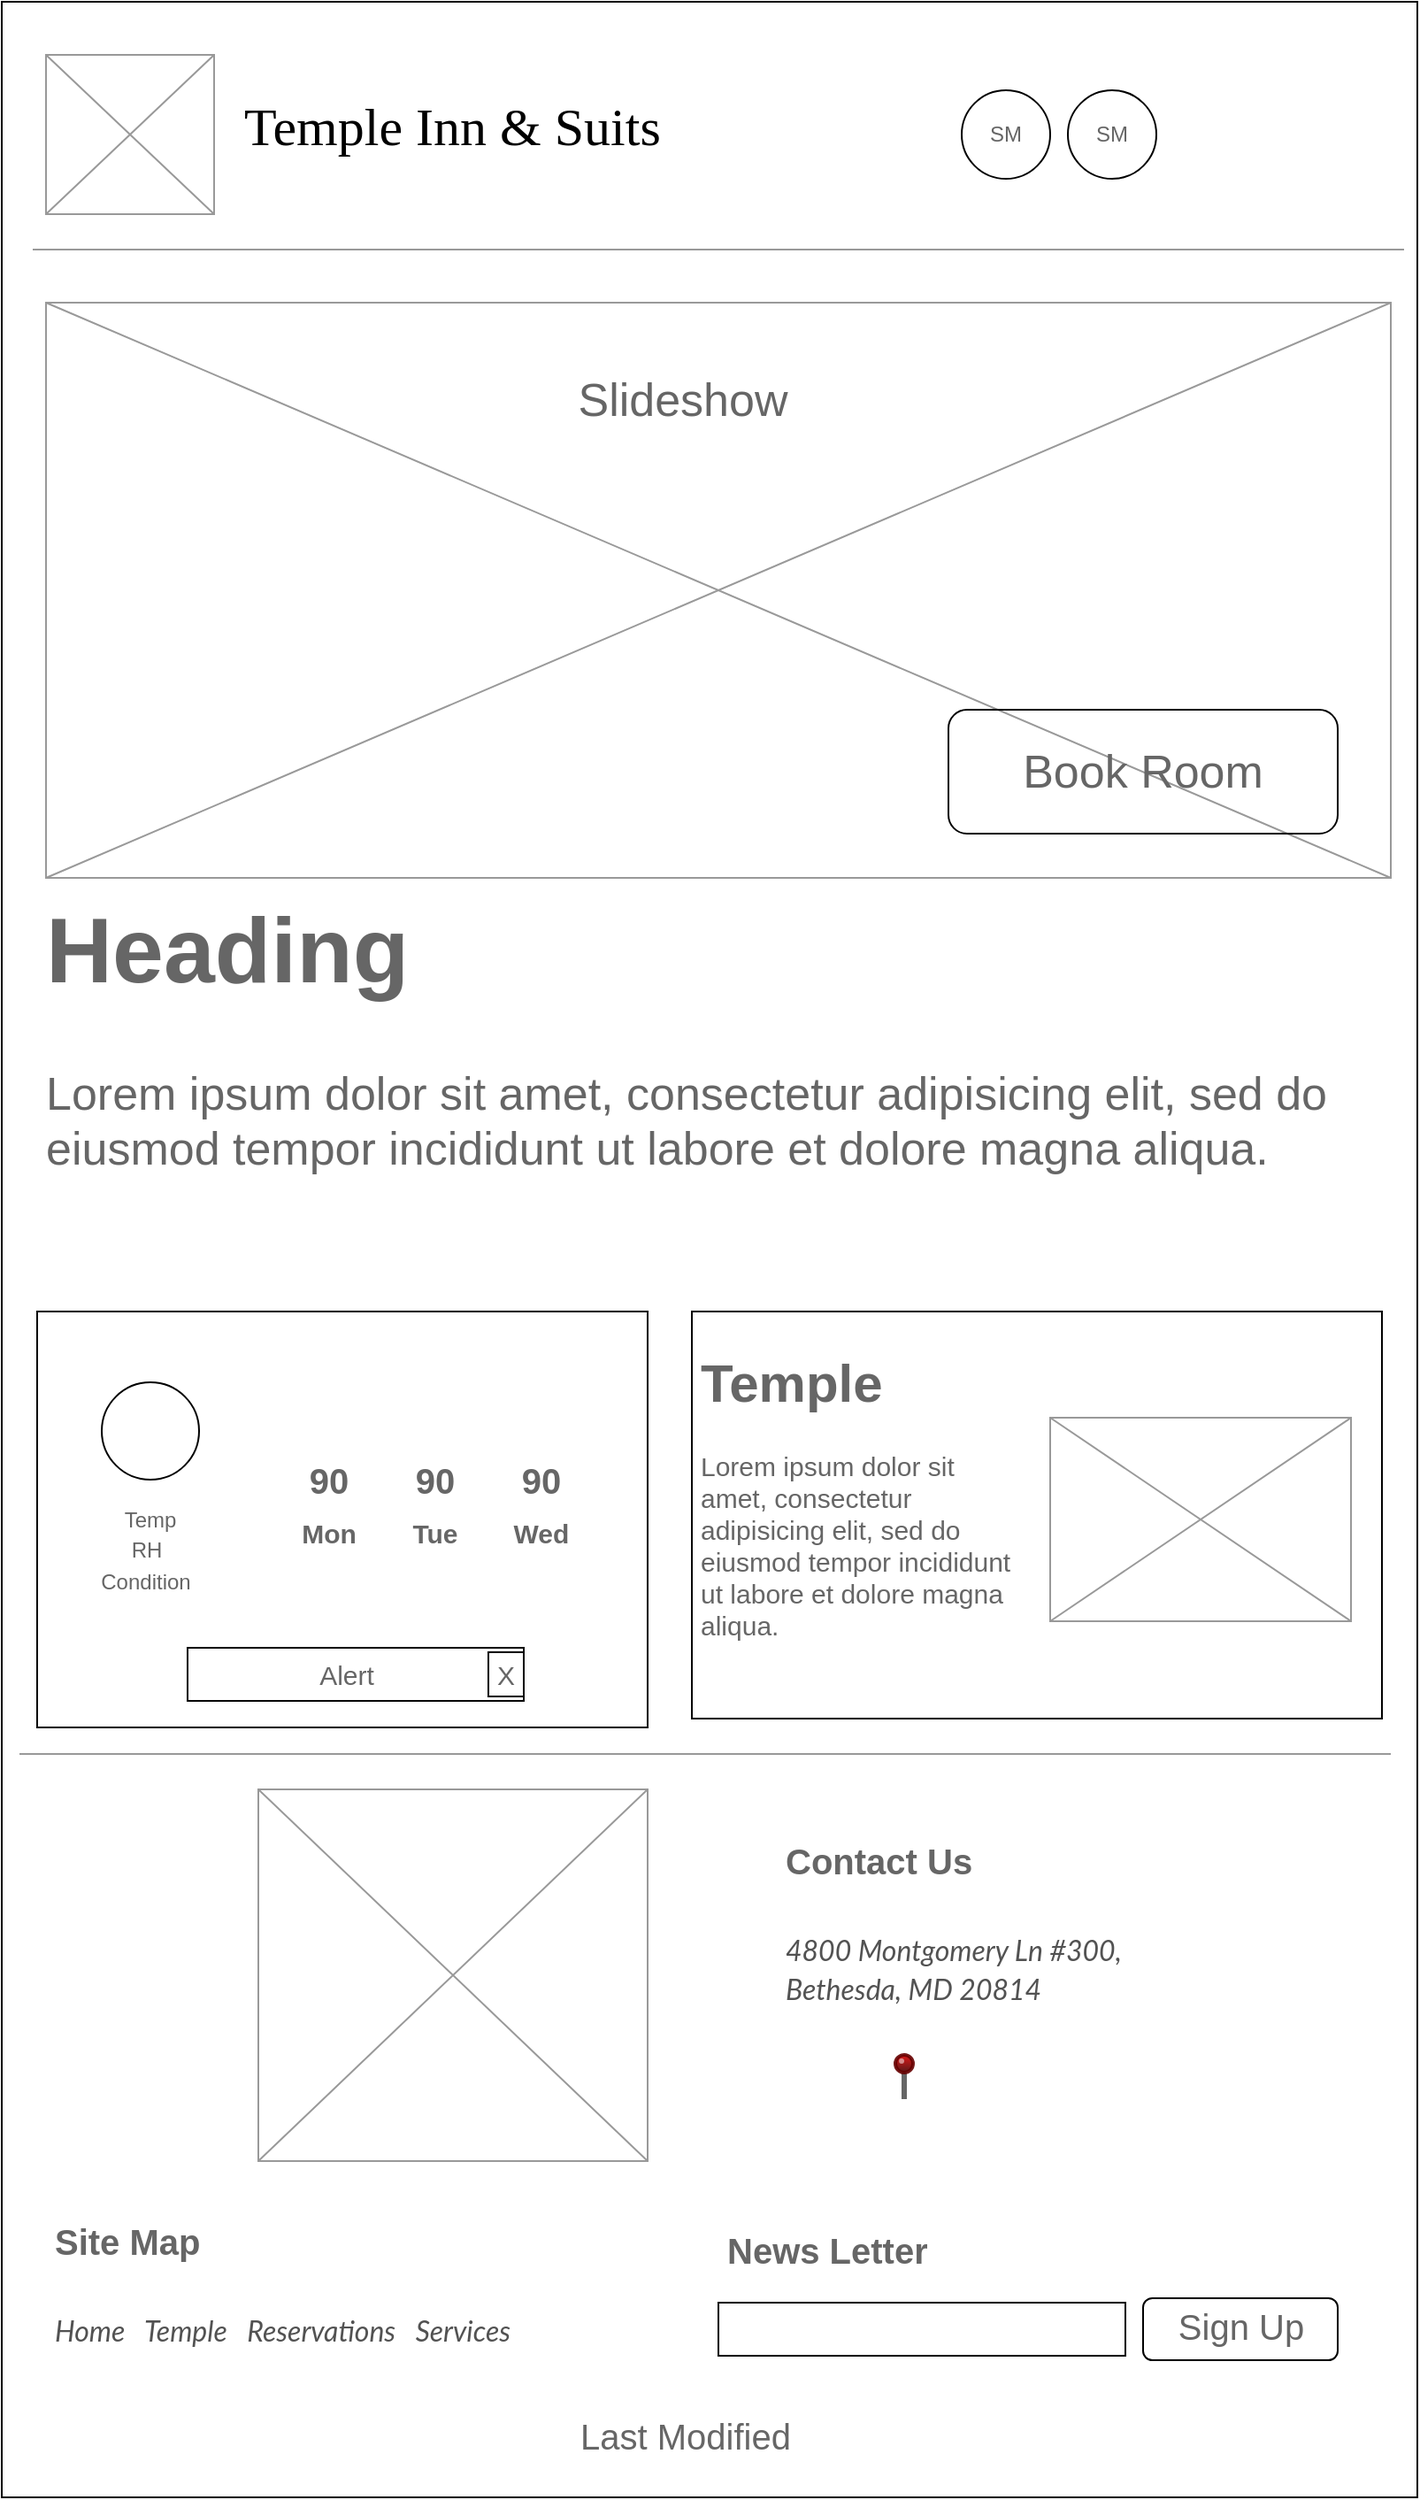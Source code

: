 <mxfile version="15.8.1" type="device"><diagram name="Page-1" id="2cc2dc42-3aac-f2a9-1cec-7a8b7cbee084"><mxGraphModel dx="1038" dy="539" grid="1" gridSize="10" guides="1" tooltips="1" connect="1" arrows="1" fold="1" page="0" pageScale="1" pageWidth="1100" pageHeight="850" background="none" math="0" shadow="0"><root><mxCell id="0"/><mxCell id="1" parent="0"/><mxCell id="pDsrwUKA9dnho-UH85m--68" value="" style="rounded=1;whiteSpace=wrap;html=1;labelBackgroundColor=default;fontSize=20;fontColor=#666;fillColor=none;gradientColor=none;" parent="1" vertex="1"><mxGeometry x="675" y="1307.5" width="110" height="35" as="geometry"/></mxCell><mxCell id="pDsrwUKA9dnho-UH85m--69" value="Sign Up" style="text;html=1;strokeColor=none;fillColor=none;align=center;verticalAlign=middle;whiteSpace=wrap;rounded=0;labelBackgroundColor=default;fontSize=20;fontColor=#666;" parent="1" vertex="1"><mxGeometry x="687.5" y="1307.5" width="85" height="30" as="geometry"/></mxCell><mxCell id="pDsrwUKA9dnho-UH85m--67" value="" style="rounded=0;whiteSpace=wrap;html=1;labelBackgroundColor=default;fontSize=20;fontColor=#666;fillColor=none;gradientColor=none;" parent="1" vertex="1"><mxGeometry x="435" y="1310" width="230" height="30" as="geometry"/></mxCell><mxCell id="pDsrwUKA9dnho-UH85m--71" value="&lt;h1&gt;&lt;span style=&quot;font-size: 20px&quot;&gt;News Letter&lt;/span&gt;&lt;/h1&gt;&lt;p&gt;&lt;em style=&quot;color: rgb(82 , 82 , 82) ; font-family: &amp;#34;lato extended&amp;#34; , &amp;#34;lato&amp;#34; , &amp;#34;helvetica neue&amp;#34; , &amp;#34;helvetica&amp;#34; , &amp;#34;arial&amp;#34; , sans-serif ; font-size: 16px&quot;&gt;&lt;br&gt;&lt;/em&gt;&lt;/p&gt;" style="text;html=1;strokeColor=none;fillColor=none;spacing=5;spacingTop=-20;whiteSpace=wrap;overflow=hidden;rounded=0;labelBackgroundColor=default;fontSize=18;fontColor=#666;" parent="1" vertex="1"><mxGeometry x="435" y="1240" width="220" height="60" as="geometry"/></mxCell><mxCell id="pDsrwUKA9dnho-UH85m--66" value="&lt;h1&gt;&lt;span style=&quot;font-size: 20px&quot;&gt;Site Map&lt;/span&gt;&lt;/h1&gt;&lt;p&gt;&lt;em style=&quot;color: rgb(82 , 82 , 82) ; font-family: &amp;#34;lato extended&amp;#34; , &amp;#34;lato&amp;#34; , &amp;#34;helvetica neue&amp;#34; , &amp;#34;helvetica&amp;#34; , &amp;#34;arial&amp;#34; , sans-serif ; font-size: 16px&quot;&gt;Home&amp;nbsp; &amp;nbsp;&lt;/em&gt;&lt;em style=&quot;color: rgb(82 , 82 , 82) ; font-family: &amp;#34;lato extended&amp;#34; , &amp;#34;lato&amp;#34; , &amp;#34;helvetica neue&amp;#34; , &amp;#34;helvetica&amp;#34; , &amp;#34;arial&amp;#34; , sans-serif ; font-size: 16px&quot;&gt;Temple&amp;nbsp; &amp;nbsp;&lt;/em&gt;&lt;em style=&quot;color: rgb(82 , 82 , 82) ; font-family: &amp;#34;lato extended&amp;#34; , &amp;#34;lato&amp;#34; , &amp;#34;helvetica neue&amp;#34; , &amp;#34;helvetica&amp;#34; , &amp;#34;arial&amp;#34; , sans-serif ; font-size: 16px&quot;&gt;Reservations&amp;nbsp; &amp;nbsp;&lt;/em&gt;&lt;em style=&quot;color: rgb(82 , 82 , 82) ; font-family: &amp;#34;lato extended&amp;#34; , &amp;#34;lato&amp;#34; , &amp;#34;helvetica neue&amp;#34; , &amp;#34;helvetica&amp;#34; , &amp;#34;arial&amp;#34; , sans-serif ; font-size: 16px&quot;&gt;Services&lt;/em&gt;&lt;/p&gt;&lt;p&gt;&lt;em style=&quot;color: rgb(82 , 82 , 82) ; font-family: &amp;#34;lato extended&amp;#34; , &amp;#34;lato&amp;#34; , &amp;#34;helvetica neue&amp;#34; , &amp;#34;helvetica&amp;#34; , &amp;#34;arial&amp;#34; , sans-serif ; font-size: 16px&quot;&gt;&lt;br&gt;&lt;/em&gt;&lt;/p&gt;" style="text;html=1;strokeColor=none;fillColor=none;spacing=5;spacingTop=-20;whiteSpace=wrap;overflow=hidden;rounded=0;labelBackgroundColor=default;fontSize=18;fontColor=#666;" parent="1" vertex="1"><mxGeometry x="55" y="1235" width="330" height="125" as="geometry"/></mxCell><mxCell id="pDsrwUKA9dnho-UH85m--64" value="Last Modified" style="text;html=1;strokeColor=none;fillColor=none;align=center;verticalAlign=middle;whiteSpace=wrap;rounded=0;labelBackgroundColor=default;fontSize=20;fontColor=#666;" parent="1" vertex="1"><mxGeometry x="40" y="1370" width="752.5" height="30" as="geometry"/></mxCell><mxCell id="pDsrwUKA9dnho-UH85m--60" value="&lt;h1&gt;&lt;font style=&quot;font-size: 20px&quot;&gt;Contact Us&lt;/font&gt;&lt;/h1&gt;&lt;p&gt;&lt;em style=&quot;color: rgb(82 , 82 , 82) ; font-family: &amp;#34;lato extended&amp;#34; , &amp;#34;lato&amp;#34; , &amp;#34;helvetica neue&amp;#34; , &amp;#34;helvetica&amp;#34; , &amp;#34;arial&amp;#34; , sans-serif ; font-size: 16px&quot;&gt;4800 Montgomery Ln #300, Bethesda, MD 20814&lt;/em&gt;&lt;br&gt;&lt;/p&gt;&lt;p&gt;&lt;em style=&quot;color: rgb(82 , 82 , 82) ; font-family: &amp;#34;lato extended&amp;#34; , &amp;#34;lato&amp;#34; , &amp;#34;helvetica neue&amp;#34; , &amp;#34;helvetica&amp;#34; , &amp;#34;arial&amp;#34; , sans-serif ; font-size: 16px&quot;&gt;&lt;br&gt;&lt;/em&gt;&lt;/p&gt;" style="text;html=1;strokeColor=none;fillColor=none;spacing=5;spacingTop=-20;whiteSpace=wrap;overflow=hidden;rounded=0;labelBackgroundColor=default;fontSize=18;fontColor=#666;" parent="1" vertex="1"><mxGeometry x="467.5" y="1020" width="220" height="125" as="geometry"/></mxCell><mxCell id="pDsrwUKA9dnho-UH85m--63" value="" style="verticalLabelPosition=bottom;shadow=0;dashed=0;align=center;html=1;verticalAlign=top;strokeWidth=1;shape=mxgraph.mockup.graphics.simpleIcon;strokeColor=#999999;fillColor=#ffffff;rounded=0;labelBackgroundColor=none;fontFamily=Verdana;fontSize=12;fontColor=#000000;" parent="1" vertex="1"><mxGeometry x="175" y="1020" width="220" height="210" as="geometry"/></mxCell><mxCell id="pDsrwUKA9dnho-UH85m--51" value="&lt;h1&gt;Heading&lt;/h1&gt;&lt;p&gt;Lorem ipsum dolor sit amet, consectetur adipisicing elit, sed do eiusmod tempor incididunt ut labore et dolore magna aliqua.&lt;/p&gt;" style="text;html=1;strokeColor=none;fillColor=none;spacing=5;spacingTop=-20;whiteSpace=wrap;overflow=hidden;rounded=0;labelBackgroundColor=default;fontSize=26;fontColor=#666;" parent="1" vertex="1"><mxGeometry x="50" y="490" width="760" height="230" as="geometry"/></mxCell><mxCell id="pDsrwUKA9dnho-UH85m--57" value="" style="verticalLabelPosition=top;shadow=0;dashed=0;align=center;html=1;verticalAlign=bottom;strokeWidth=1;shape=mxgraph.mockup.misc.pin;fillColor2=#dd0000;fillColor3=#440000;strokeColor=#660000;labelBackgroundColor=default;fontSize=26;fontColor=#666;fillColor=none;gradientColor=none;" parent="1" vertex="1"><mxGeometry x="535" y="1170" width="10" height="25" as="geometry"/></mxCell><mxCell id="pDsrwUKA9dnho-UH85m--41" value="" style="rounded=0;whiteSpace=wrap;html=1;fontColor=#666;fillColor=none;gradientColor=none;" parent="1" vertex="1"><mxGeometry x="420" y="750" width="390" height="230" as="geometry"/></mxCell><mxCell id="pDsrwUKA9dnho-UH85m--44" value="&lt;h1&gt;Temple&lt;/h1&gt;&lt;p&gt;Lorem ipsum dolor sit amet, consectetur adipisicing elit, sed do eiusmod tempor incididunt ut labore et dolore magna aliqua.&lt;/p&gt;" style="text;html=1;strokeColor=none;fillColor=none;spacing=5;spacingTop=-20;whiteSpace=wrap;overflow=hidden;rounded=0;fontSize=15;fontColor=#666;" parent="1" vertex="1"><mxGeometry x="420" y="762.5" width="190" height="180" as="geometry"/></mxCell><mxCell id="pDsrwUKA9dnho-UH85m--45" value="" style="verticalLabelPosition=bottom;shadow=0;dashed=0;align=center;html=1;verticalAlign=top;strokeWidth=1;shape=mxgraph.mockup.graphics.simpleIcon;strokeColor=#999999;fillColor=#ffffff;rounded=0;labelBackgroundColor=none;fontFamily=Verdana;fontSize=12;fontColor=#000000;" parent="1" vertex="1"><mxGeometry x="622.5" y="810" width="170" height="115" as="geometry"/></mxCell><mxCell id="pDsrwUKA9dnho-UH85m--26" value="" style="rounded=0;whiteSpace=wrap;html=1;fontColor=#666;fillColor=none;gradientColor=none;" parent="1" vertex="1"><mxGeometry x="50" y="750" width="345" height="235" as="geometry"/></mxCell><mxCell id="pDsrwUKA9dnho-UH85m--27" value="" style="ellipse;whiteSpace=wrap;html=1;aspect=fixed;fontColor=#666;fillColor=none;gradientColor=none;" parent="1" vertex="1"><mxGeometry x="86.5" y="790" width="55" height="55" as="geometry"/></mxCell><mxCell id="pDsrwUKA9dnho-UH85m--29" value="RH" style="text;html=1;strokeColor=none;fillColor=none;align=center;verticalAlign=middle;whiteSpace=wrap;rounded=0;fontColor=#666;" parent="1" vertex="1"><mxGeometry x="81.5" y="875" width="60" height="20" as="geometry"/></mxCell><mxCell id="pDsrwUKA9dnho-UH85m--28" value="Temp" style="text;html=1;strokeColor=none;fillColor=none;align=center;verticalAlign=middle;whiteSpace=wrap;rounded=0;fontColor=#666;" parent="1" vertex="1"><mxGeometry x="84" y="860" width="60" height="15" as="geometry"/></mxCell><mxCell id="pDsrwUKA9dnho-UH85m--30" value="Condition" style="text;html=1;strokeColor=none;fillColor=none;align=center;verticalAlign=middle;whiteSpace=wrap;rounded=0;fontColor=#666;" parent="1" vertex="1"><mxGeometry x="69" y="895" width="85" height="15" as="geometry"/></mxCell><mxCell id="pDsrwUKA9dnho-UH85m--35" value="Mon" style="text;html=1;strokeColor=none;fillColor=none;align=center;verticalAlign=middle;whiteSpace=wrap;rounded=0;fontColor=#666;fontSize=15;fontStyle=1" parent="1" vertex="1"><mxGeometry x="185" y="860" width="60" height="30" as="geometry"/></mxCell><mxCell id="pDsrwUKA9dnho-UH85m--37" value="Wed" style="text;html=1;strokeColor=none;fillColor=none;align=center;verticalAlign=middle;whiteSpace=wrap;rounded=0;fontColor=#666;fontSize=15;fontStyle=1" parent="1" vertex="1"><mxGeometry x="305" y="860" width="60" height="30" as="geometry"/></mxCell><mxCell id="pDsrwUKA9dnho-UH85m--36" value="Tue" style="text;html=1;strokeColor=none;fillColor=none;align=center;verticalAlign=middle;whiteSpace=wrap;rounded=0;fontColor=#666;fontSize=15;fontStyle=1" parent="1" vertex="1"><mxGeometry x="245" y="860" width="60" height="30" as="geometry"/></mxCell><mxCell id="pDsrwUKA9dnho-UH85m--33" value="90" style="text;html=1;strokeColor=none;fillColor=none;align=center;verticalAlign=middle;whiteSpace=wrap;rounded=0;fontColor=#666;fontSize=20;fontStyle=1" parent="1" vertex="1"><mxGeometry x="245" y="830" width="60" height="30" as="geometry"/></mxCell><mxCell id="pDsrwUKA9dnho-UH85m--34" value="90" style="text;html=1;strokeColor=none;fillColor=none;align=center;verticalAlign=middle;whiteSpace=wrap;rounded=0;fontColor=#666;fontSize=20;fontStyle=1" parent="1" vertex="1"><mxGeometry x="305" y="830" width="60" height="30" as="geometry"/></mxCell><mxCell id="pDsrwUKA9dnho-UH85m--32" value="90" style="text;html=1;strokeColor=none;fillColor=none;align=center;verticalAlign=middle;whiteSpace=wrap;rounded=0;fontColor=#666;fontSize=20;fontStyle=1" parent="1" vertex="1"><mxGeometry x="185" y="830" width="60" height="30" as="geometry"/></mxCell><mxCell id="pDsrwUKA9dnho-UH85m--39" value="X" style="rounded=0;whiteSpace=wrap;html=1;fontSize=15;fontColor=#666;fillColor=none;gradientColor=none;" parent="1" vertex="1"><mxGeometry x="305" y="942.5" width="20" height="25" as="geometry"/></mxCell><mxCell id="pDsrwUKA9dnho-UH85m--40" value="Alert" style="text;html=1;strokeColor=none;fillColor=none;align=center;verticalAlign=middle;whiteSpace=wrap;rounded=0;fontSize=15;fontColor=#666;" parent="1" vertex="1"><mxGeometry x="149" y="940" width="152" height="30" as="geometry"/></mxCell><mxCell id="pDsrwUKA9dnho-UH85m--38" value="" style="rounded=0;whiteSpace=wrap;html=1;fontSize=15;fontColor=#666;fillColor=none;gradientColor=none;" parent="1" vertex="1"><mxGeometry x="135" y="940" width="190" height="30" as="geometry"/></mxCell><mxCell id="pDsrwUKA9dnho-UH85m--46" value="" style="verticalLabelPosition=bottom;shadow=0;dashed=0;align=center;html=1;verticalAlign=top;strokeWidth=1;shape=mxgraph.mockup.graphics.simpleIcon;strokeColor=#999999;fillColor=#ffffff;rounded=0;labelBackgroundColor=none;fontFamily=Verdana;fontSize=12;fontColor=#000000;" parent="1" vertex="1"><mxGeometry x="55" y="180" width="760" height="325" as="geometry"/></mxCell><mxCell id="pDsrwUKA9dnho-UH85m--48" value="" style="rounded=1;whiteSpace=wrap;html=1;fontSize=26;fontColor=#666;fillColor=none;gradientColor=none;labelBackgroundColor=default;" parent="1" vertex="1"><mxGeometry x="565" y="410" width="220" height="70" as="geometry"/></mxCell><mxCell id="pDsrwUKA9dnho-UH85m--49" value="Book Room" style="text;html=1;strokeColor=none;fillColor=none;align=center;verticalAlign=middle;whiteSpace=wrap;rounded=0;fontSize=26;fontColor=#666;" parent="1" vertex="1"><mxGeometry x="595" y="430" width="160" height="30" as="geometry"/></mxCell><mxCell id="pDsrwUKA9dnho-UH85m--47" value="Slideshow" style="text;html=1;strokeColor=none;fillColor=none;align=center;verticalAlign=middle;whiteSpace=wrap;rounded=0;fontSize=26;fontColor=#666;" parent="1" vertex="1"><mxGeometry x="215" y="220" width="400" height="30" as="geometry"/></mxCell><mxCell id="pDsrwUKA9dnho-UH85m--50" value="" style="verticalLabelPosition=bottom;shadow=0;dashed=0;align=center;html=1;verticalAlign=top;strokeWidth=1;shape=mxgraph.mockup.markup.line;strokeColor=#999999;rounded=0;labelBackgroundColor=none;fillColor=#ffffff;fontFamily=Verdana;fontSize=12;fontColor=#000000;" parent="1" vertex="1"><mxGeometry x="40" y="990" width="775" height="20" as="geometry"/></mxCell><mxCell id="pDsrwUKA9dnho-UH85m--1" value="" style="verticalLabelPosition=bottom;shadow=0;dashed=0;align=center;html=1;verticalAlign=top;strokeWidth=1;shape=mxgraph.mockup.graphics.simpleIcon;strokeColor=#999999;fillColor=#ffffff;rounded=0;labelBackgroundColor=none;fontFamily=Verdana;fontSize=12;fontColor=#000000;" parent="1" vertex="1"><mxGeometry x="55" y="40" width="95" height="90" as="geometry"/></mxCell><mxCell id="7026571954dc6520-4" value="Temple Inn &amp;amp; Suits" style="text;html=1;points=[];align=left;verticalAlign=top;spacingTop=-4;fontSize=30;fontFamily=Verdana" parent="1" vertex="1"><mxGeometry x="165" y="60" width="340" height="50" as="geometry"/></mxCell><mxCell id="pDsrwUKA9dnho-UH85m--20" value="" style="ellipse;whiteSpace=wrap;html=1;aspect=fixed;fontColor=#666;fillColor=none;gradientColor=none;" parent="1" vertex="1"><mxGeometry x="632.5" y="60" width="50" height="50" as="geometry"/></mxCell><mxCell id="pDsrwUKA9dnho-UH85m--23" value="SM" style="text;html=1;strokeColor=none;fillColor=none;align=center;verticalAlign=middle;whiteSpace=wrap;rounded=0;fontColor=#666;" parent="1" vertex="1"><mxGeometry x="640" y="70" width="35" height="30" as="geometry"/></mxCell><mxCell id="pDsrwUKA9dnho-UH85m--75" value="SM" style="text;html=1;strokeColor=none;fillColor=none;align=center;verticalAlign=middle;whiteSpace=wrap;rounded=0;fontColor=#666;" parent="1" vertex="1"><mxGeometry x="580" y="70" width="35" height="30" as="geometry"/></mxCell><mxCell id="pDsrwUKA9dnho-UH85m--76" value="" style="ellipse;whiteSpace=wrap;html=1;aspect=fixed;fontColor=#666;fillColor=none;gradientColor=none;" parent="1" vertex="1"><mxGeometry x="572.5" y="60" width="50" height="50" as="geometry"/></mxCell><mxCell id="pDsrwUKA9dnho-UH85m--81" value="" style="shape=image;html=1;verticalAlign=top;verticalLabelPosition=bottom;labelBackgroundColor=#ffffff;imageAspect=0;aspect=fixed;image=https://cdn0.iconfinder.com/data/icons/user-interface-1-32/32/hamburger-menu-128.png;fontSize=20;fontColor=#666;fillColor=none;gradientColor=none;" parent="1" vertex="1"><mxGeometry x="744.5" y="52" width="48" height="48" as="geometry"/></mxCell><mxCell id="pDsrwUKA9dnho-UH85m--82" value="" style="verticalLabelPosition=bottom;shadow=0;dashed=0;align=center;html=1;verticalAlign=top;strokeWidth=1;shape=mxgraph.mockup.markup.line;strokeColor=#999999;rounded=0;labelBackgroundColor=none;fillColor=#ffffff;fontFamily=Verdana;fontSize=12;fontColor=#000000;" parent="1" vertex="1"><mxGeometry x="47.5" y="140" width="775" height="20" as="geometry"/></mxCell><mxCell id="pDsrwUKA9dnho-UH85m--84" value="" style="rounded=0;whiteSpace=wrap;html=1;labelBackgroundColor=default;fontSize=20;fontColor=#666;fillColor=none;gradientColor=none;glass=0;" parent="1" vertex="1"><mxGeometry x="30" y="10" width="800" height="1410" as="geometry"/></mxCell></root></mxGraphModel></diagram></mxfile>